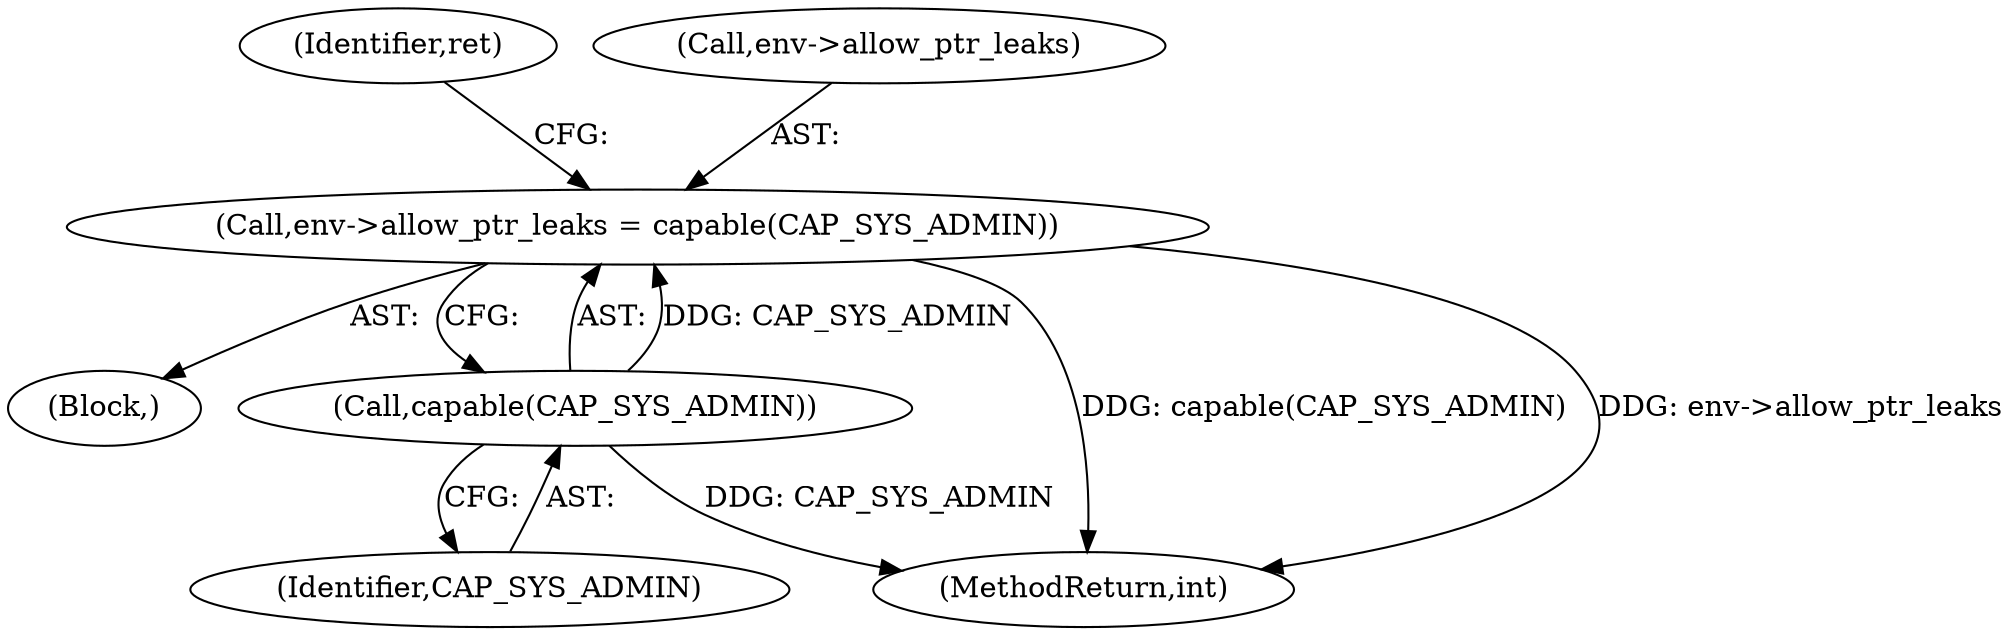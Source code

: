 digraph "0_linux_c131187db2d3fa2f8bf32fdf4e9a4ef805168467_0@pointer" {
"1000332" [label="(Call,env->allow_ptr_leaks = capable(CAP_SYS_ADMIN))"];
"1000336" [label="(Call,capable(CAP_SYS_ADMIN))"];
"1000337" [label="(Identifier,CAP_SYS_ADMIN)"];
"1000339" [label="(Identifier,ret)"];
"1000336" [label="(Call,capable(CAP_SYS_ADMIN))"];
"1000112" [label="(Block,)"];
"1000333" [label="(Call,env->allow_ptr_leaks)"];
"1000522" [label="(MethodReturn,int)"];
"1000332" [label="(Call,env->allow_ptr_leaks = capable(CAP_SYS_ADMIN))"];
"1000332" -> "1000112"  [label="AST: "];
"1000332" -> "1000336"  [label="CFG: "];
"1000333" -> "1000332"  [label="AST: "];
"1000336" -> "1000332"  [label="AST: "];
"1000339" -> "1000332"  [label="CFG: "];
"1000332" -> "1000522"  [label="DDG: capable(CAP_SYS_ADMIN)"];
"1000332" -> "1000522"  [label="DDG: env->allow_ptr_leaks"];
"1000336" -> "1000332"  [label="DDG: CAP_SYS_ADMIN"];
"1000336" -> "1000337"  [label="CFG: "];
"1000337" -> "1000336"  [label="AST: "];
"1000336" -> "1000522"  [label="DDG: CAP_SYS_ADMIN"];
}
